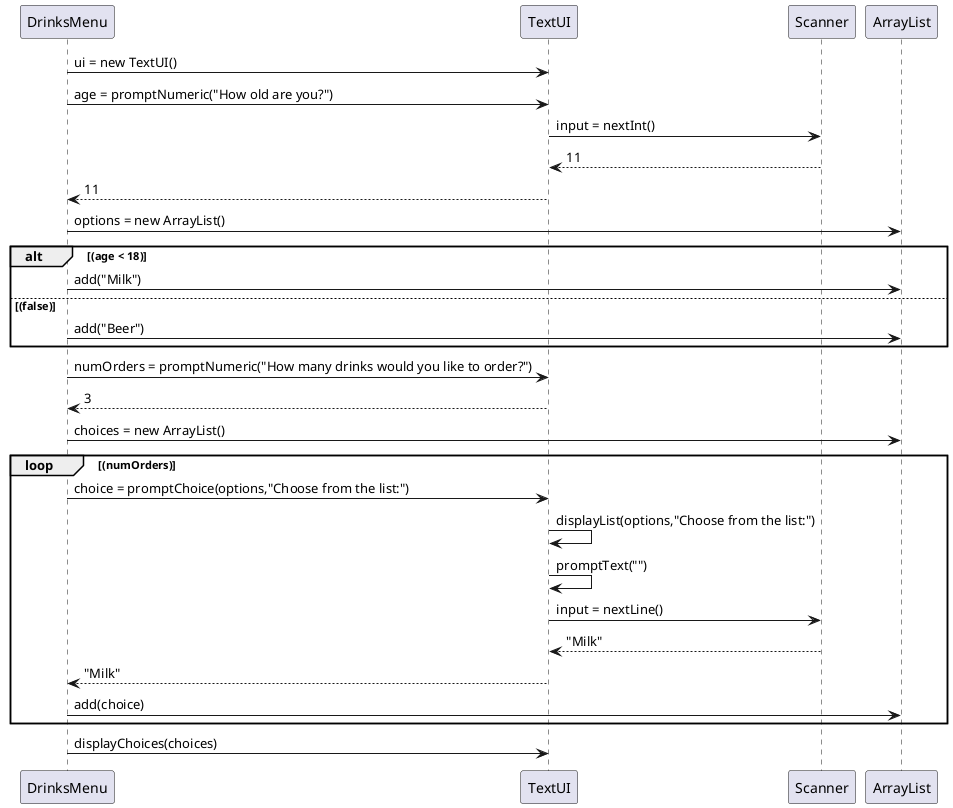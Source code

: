 @startuml
'https://plantuml.com/sequence-diagram



DrinksMenu -> TextUI: ui = new TextUI()
DrinksMenu -> TextUI: age = promptNumeric("How old are you?")
TextUI -> Scanner: input = nextInt()
Scanner --> TextUI: 11
TextUI --> DrinksMenu: 11

'Create a list for composing an age appropriate menu
DrinksMenu -> ArrayList:options = new ArrayList()

alt (age < 18)
'DrinksMenu giver options til ArrayList som skriver "Milk" på plads 0
DrinksMenu -> ArrayList:add("Milk")
else (false)
DrinksMenu -> ArrayList:add("Beer")
end

DrinksMenu -> TextUI: numOrders = promptNumeric("How many drinks would you like to order?")
TextUI --> DrinksMenu: 3

'Create a list for the user's choices (could have been a String array with 3 indexes)
DrinksMenu -> ArrayList:choices = new ArrayList()

loop (numOrders)
DrinksMenu -> TextUI: choice = promptChoice(options,"Choose from the list:")
TextUI -> TextUI: displayList(options,"Choose from the list:")
TextUI -> TextUI: promptText("")
TextUI -> Scanner: input = nextLine()
Scanner --> TextUI: "Milk"
TextUI --> DrinksMenu: "Milk"
'DrinksMenu giver choices til ArrayList som skriver "Milk" på plads 0
DrinksMenu -> ArrayList: add(choice)
end

DrinksMenu -> TextUI: displayChoices(choices)

@enduml
